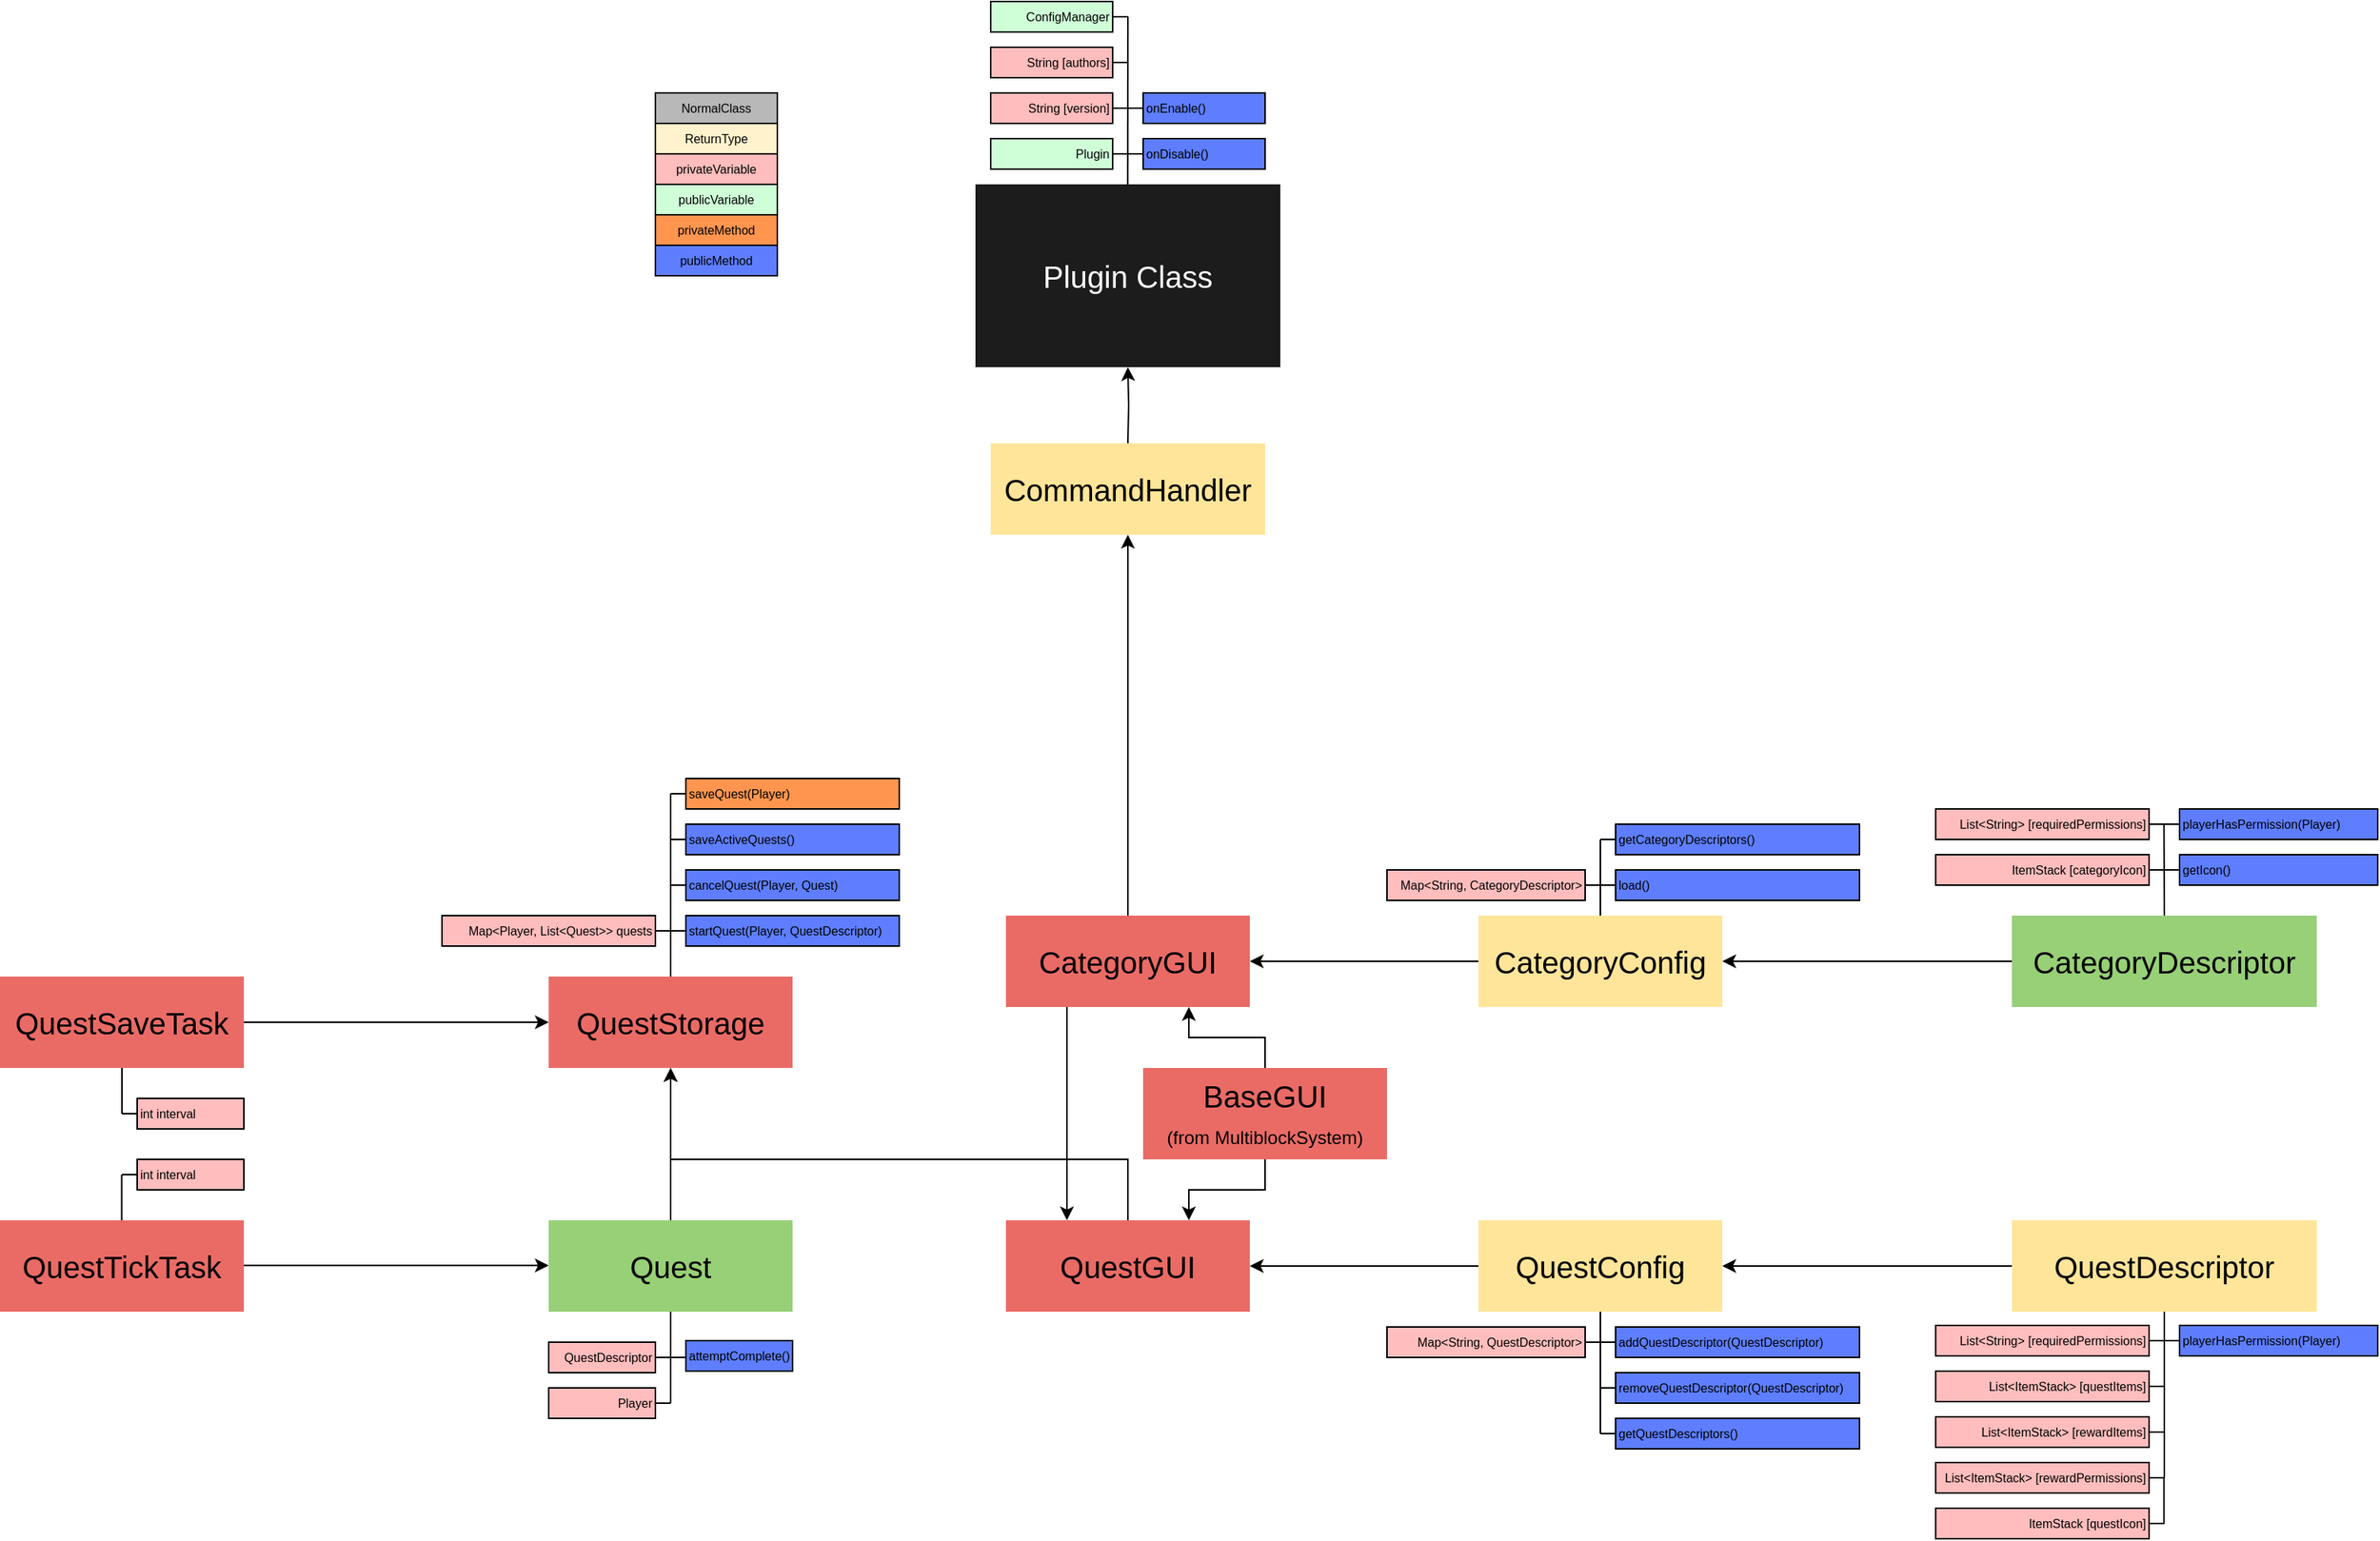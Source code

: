 <mxfile version="14.6.13" type="device"><diagram id="VijOIw6WYpqBYDvc5hV_" name="Page-1"><mxGraphModel dx="1447" dy="850" grid="1" gridSize="10" guides="1" tooltips="1" connect="1" arrows="1" fold="1" page="1" pageScale="1" pageWidth="827" pageHeight="1169" math="0" shadow="0"><root><mxCell id="0"/><mxCell id="1" parent="0"/><mxCell id="YYWZeAZ4PpJarm7z4GK_-1" value="String [version]" style="rounded=0;whiteSpace=wrap;html=1;fontSize=8;align=right;fillColor=#FFBDBD;" parent="1" vertex="1"><mxGeometry x="690" y="130" width="80" height="20" as="geometry"/></mxCell><mxCell id="YYWZeAZ4PpJarm7z4GK_-2" value="Plugin Class" style="rounded=0;whiteSpace=wrap;html=1;fillColor=#1C1C1C;fontColor=#FFFFFF;strokeColor=none;fontSize=20;" parent="1" vertex="1"><mxGeometry x="680" y="190" width="200" height="120" as="geometry"/></mxCell><mxCell id="YYWZeAZ4PpJarm7z4GK_-3" value="String [authors]" style="rounded=0;whiteSpace=wrap;html=1;fillColor=#FFBDBD;fontSize=8;align=right;" parent="1" vertex="1"><mxGeometry x="690" y="100" width="80" height="20" as="geometry"/></mxCell><mxCell id="YYWZeAZ4PpJarm7z4GK_-4" value="Plugin" style="rounded=0;whiteSpace=wrap;html=1;fontSize=8;align=right;fillColor=#CFFFD7;" parent="1" vertex="1"><mxGeometry x="690" y="160" width="80" height="20" as="geometry"/></mxCell><mxCell id="YYWZeAZ4PpJarm7z4GK_-6" value="onEnable()" style="rounded=0;whiteSpace=wrap;html=1;fillColor=#5E7EFF;fontSize=8;align=left;" parent="1" vertex="1"><mxGeometry x="790" y="130" width="80" height="20" as="geometry"/></mxCell><mxCell id="YYWZeAZ4PpJarm7z4GK_-10" value="" style="endArrow=none;html=1;fontSize=8;" parent="1" edge="1"><mxGeometry width="50" height="50" relative="1" as="geometry"><mxPoint x="779.88" y="190" as="sourcePoint"/><mxPoint x="780" y="80" as="targetPoint"/></mxGeometry></mxCell><mxCell id="YYWZeAZ4PpJarm7z4GK_-13" value="" style="endArrow=none;html=1;entryX=1;entryY=0.5;entryDx=0;entryDy=0;fontSize=8;" parent="1" target="YYWZeAZ4PpJarm7z4GK_-3" edge="1"><mxGeometry width="50" height="50" relative="1" as="geometry"><mxPoint x="780" y="110" as="sourcePoint"/><mxPoint x="800" y="110" as="targetPoint"/></mxGeometry></mxCell><mxCell id="YYWZeAZ4PpJarm7z4GK_-14" value="" style="endArrow=none;html=1;entryX=1;entryY=0.5;entryDx=0;entryDy=0;fontSize=8;" parent="1" target="YYWZeAZ4PpJarm7z4GK_-1" edge="1"><mxGeometry width="50" height="50" relative="1" as="geometry"><mxPoint x="780" y="140" as="sourcePoint"/><mxPoint x="780" y="120" as="targetPoint"/></mxGeometry></mxCell><mxCell id="YYWZeAZ4PpJarm7z4GK_-15" value="" style="endArrow=none;html=1;entryX=1;entryY=0.5;entryDx=0;entryDy=0;fontSize=8;" parent="1" target="YYWZeAZ4PpJarm7z4GK_-4" edge="1"><mxGeometry width="50" height="50" relative="1" as="geometry"><mxPoint x="780" y="170" as="sourcePoint"/><mxPoint x="780" y="150" as="targetPoint"/></mxGeometry></mxCell><mxCell id="YYWZeAZ4PpJarm7z4GK_-16" value="" style="endArrow=none;html=1;exitX=0;exitY=0.5;exitDx=0;exitDy=0;fontSize=8;" parent="1" source="YYWZeAZ4PpJarm7z4GK_-6" edge="1"><mxGeometry width="50" height="50" relative="1" as="geometry"><mxPoint x="780" y="200" as="sourcePoint"/><mxPoint x="780" y="140" as="targetPoint"/></mxGeometry></mxCell><mxCell id="hfpapJQ2Krfo69uIESUC-24" style="edgeStyle=orthogonalEdgeStyle;rounded=0;orthogonalLoop=1;jettySize=auto;html=1;" parent="1" source="YYWZeAZ4PpJarm7z4GK_-17" target="pyNLae7r0ogmsd8YFY4e-1" edge="1"><mxGeometry relative="1" as="geometry"/></mxCell><mxCell id="YYWZeAZ4PpJarm7z4GK_-17" value="QuestConfig" style="rounded=0;whiteSpace=wrap;html=1;strokeColor=none;fontSize=20;fillColor=#FFE599;" parent="1" vertex="1"><mxGeometry x="1010" y="870" width="160" height="60" as="geometry"/></mxCell><mxCell id="YYWZeAZ4PpJarm7z4GK_-20" value="onDisable()" style="rounded=0;whiteSpace=wrap;html=1;fillColor=#5E7EFF;fontSize=8;align=left;" parent="1" vertex="1"><mxGeometry x="790" y="160" width="80" height="20" as="geometry"/></mxCell><mxCell id="YYWZeAZ4PpJarm7z4GK_-21" value="" style="endArrow=none;html=1;exitX=0;exitY=0.5;exitDx=0;exitDy=0;fontSize=8;" parent="1" source="YYWZeAZ4PpJarm7z4GK_-20" edge="1"><mxGeometry width="50" height="50" relative="1" as="geometry"><mxPoint x="800" y="120" as="sourcePoint"/><mxPoint x="780" y="170" as="targetPoint"/></mxGeometry></mxCell><mxCell id="YYWZeAZ4PpJarm7z4GK_-29" value="Map&amp;lt;String, QuestDescriptor&amp;gt;" style="rounded=0;whiteSpace=wrap;html=1;fontSize=8;align=right;fillColor=#FFBDBD;" parent="1" vertex="1"><mxGeometry x="950" y="940" width="130" height="20" as="geometry"/></mxCell><mxCell id="YYWZeAZ4PpJarm7z4GK_-38" value="privateVariable" style="rounded=0;whiteSpace=wrap;html=1;fillColor=#FFBDBD;fontSize=8;" parent="1" vertex="1"><mxGeometry x="470" y="170" width="80" height="20" as="geometry"/></mxCell><mxCell id="YYWZeAZ4PpJarm7z4GK_-39" value="publicVariable" style="rounded=0;whiteSpace=wrap;html=1;fillColor=#CFFFD7;fontSize=8;" parent="1" vertex="1"><mxGeometry x="470" y="190" width="80" height="20" as="geometry"/></mxCell><mxCell id="YYWZeAZ4PpJarm7z4GK_-40" value="privateMethod" style="rounded=0;whiteSpace=wrap;html=1;fontSize=8;fillColor=#FF954F;" parent="1" vertex="1"><mxGeometry x="470" y="210" width="80" height="20" as="geometry"/></mxCell><mxCell id="YYWZeAZ4PpJarm7z4GK_-41" value="ReturnType" style="rounded=0;whiteSpace=wrap;html=1;fontSize=8;fillColor=#FFF2CC;" parent="1" vertex="1"><mxGeometry x="470" y="150" width="80" height="20" as="geometry"/></mxCell><mxCell id="YYWZeAZ4PpJarm7z4GK_-123" style="edgeStyle=orthogonalEdgeStyle;rounded=0;orthogonalLoop=1;jettySize=auto;html=1;entryX=1;entryY=0.5;entryDx=0;entryDy=0;fontSize=20;fontColor=#5E7EFF;" parent="1" source="YYWZeAZ4PpJarm7z4GK_-45" target="YYWZeAZ4PpJarm7z4GK_-17" edge="1"><mxGeometry relative="1" as="geometry"/></mxCell><mxCell id="YYWZeAZ4PpJarm7z4GK_-45" value="QuestDescriptor" style="rounded=0;whiteSpace=wrap;html=1;strokeColor=none;fontSize=20;fillColor=#FFE599;" parent="1" vertex="1"><mxGeometry x="1360" y="870" width="200" height="60" as="geometry"/></mxCell><mxCell id="YYWZeAZ4PpJarm7z4GK_-63" value="ConfigManager" style="rounded=0;whiteSpace=wrap;html=1;fillColor=#CFFFD7;fontSize=8;align=right;" parent="1" vertex="1"><mxGeometry x="690" y="70" width="80" height="20" as="geometry"/></mxCell><mxCell id="YYWZeAZ4PpJarm7z4GK_-65" value="" style="endArrow=none;html=1;entryX=1;entryY=0.5;entryDx=0;entryDy=0;fontSize=8;" parent="1" target="YYWZeAZ4PpJarm7z4GK_-63" edge="1"><mxGeometry width="50" height="50" relative="1" as="geometry"><mxPoint x="780" y="80" as="sourcePoint"/><mxPoint x="780" y="120" as="targetPoint"/></mxGeometry></mxCell><mxCell id="YYWZeAZ4PpJarm7z4GK_-66" value="List&amp;lt;ItemStack&amp;gt; [questItems]" style="rounded=0;whiteSpace=wrap;html=1;fontSize=8;fillColor=#FFBDBD;align=right;" parent="1" vertex="1"><mxGeometry x="1310" y="969" width="140" height="20" as="geometry"/></mxCell><mxCell id="YYWZeAZ4PpJarm7z4GK_-67" value="" style="endArrow=none;html=1;fontSize=8;entryX=0.5;entryY=1;entryDx=0;entryDy=0;" parent="1" target="YYWZeAZ4PpJarm7z4GK_-45" edge="1"><mxGeometry width="50" height="50" relative="1" as="geometry"><mxPoint x="1460" y="1009" as="sourcePoint"/><mxPoint x="1470" y="1000" as="targetPoint"/></mxGeometry></mxCell><mxCell id="YYWZeAZ4PpJarm7z4GK_-68" value="" style="endArrow=none;html=1;entryX=1;entryY=0.5;entryDx=0;entryDy=0;fontSize=8;align=right;" parent="1" edge="1"><mxGeometry width="50" height="50" relative="1" as="geometry"><mxPoint x="1460" y="979" as="sourcePoint"/><mxPoint x="1450" y="979" as="targetPoint"/></mxGeometry></mxCell><mxCell id="YYWZeAZ4PpJarm7z4GK_-69" value="" style="endArrow=none;html=1;entryX=1;entryY=0.5;entryDx=0;entryDy=0;fontSize=8;align=right;" parent="1" edge="1"><mxGeometry width="50" height="50" relative="1" as="geometry"><mxPoint x="1460" y="1009" as="sourcePoint"/><mxPoint x="1450" y="1009" as="targetPoint"/></mxGeometry></mxCell><mxCell id="YYWZeAZ4PpJarm7z4GK_-71" value="" style="endArrow=none;html=1;fontSize=8;align=right;" parent="1" edge="1"><mxGeometry width="50" height="50" relative="1" as="geometry"><mxPoint x="1460" y="1069" as="sourcePoint"/><mxPoint x="1450" y="1069" as="targetPoint"/></mxGeometry></mxCell><mxCell id="YYWZeAZ4PpJarm7z4GK_-72" value="ItemStack [questIcon]" style="rounded=0;whiteSpace=wrap;html=1;fontSize=8;fillColor=#FFBDBD;align=right;" parent="1" vertex="1"><mxGeometry x="1310" y="1059" width="140" height="20" as="geometry"/></mxCell><mxCell id="YYWZeAZ4PpJarm7z4GK_-74" value="List&amp;lt;ItemStack&amp;gt; [rewardItems]" style="rounded=0;whiteSpace=wrap;html=1;fontSize=8;fillColor=#FFBDBD;align=right;" parent="1" vertex="1"><mxGeometry x="1310" y="999" width="140" height="20" as="geometry"/></mxCell><mxCell id="YYWZeAZ4PpJarm7z4GK_-75" value="" style="endArrow=none;html=1;fontSize=8;align=right;" parent="1" edge="1"><mxGeometry width="50" height="50" relative="1" as="geometry"><mxPoint x="1460" y="1039" as="sourcePoint"/><mxPoint x="1460" y="1009" as="targetPoint"/></mxGeometry></mxCell><mxCell id="YYWZeAZ4PpJarm7z4GK_-89" value="List&amp;lt;String&amp;gt; [requiredPermissions]" style="rounded=0;whiteSpace=wrap;html=1;fontSize=8;fillColor=#FFBDBD;align=right;" parent="1" vertex="1"><mxGeometry x="1310" y="939" width="140" height="20" as="geometry"/></mxCell><mxCell id="YYWZeAZ4PpJarm7z4GK_-90" value="" style="endArrow=none;html=1;entryX=1;entryY=0.5;entryDx=0;entryDy=0;fontSize=8;align=right;" parent="1" target="YYWZeAZ4PpJarm7z4GK_-89" edge="1"><mxGeometry width="50" height="50" relative="1" as="geometry"><mxPoint x="1460" y="949" as="sourcePoint"/><mxPoint x="1470.12" y="942.24" as="targetPoint"/></mxGeometry></mxCell><mxCell id="YYWZeAZ4PpJarm7z4GK_-91" value="List&amp;lt;ItemStack&amp;gt; [rewardPermissions]" style="rounded=0;whiteSpace=wrap;html=1;fontSize=8;fillColor=#FFBDBD;align=right;" parent="1" vertex="1"><mxGeometry x="1310" y="1029" width="140" height="20" as="geometry"/></mxCell><mxCell id="YYWZeAZ4PpJarm7z4GK_-92" value="" style="endArrow=none;html=1;fontSize=8;align=right;" parent="1" edge="1"><mxGeometry width="50" height="50" relative="1" as="geometry"><mxPoint x="1459.76" y="1069" as="sourcePoint"/><mxPoint x="1459.76" y="1039" as="targetPoint"/></mxGeometry></mxCell><mxCell id="YYWZeAZ4PpJarm7z4GK_-93" value="" style="endArrow=none;html=1;fontSize=8;entryX=1;entryY=0.5;entryDx=0;entryDy=0;align=right;" parent="1" target="YYWZeAZ4PpJarm7z4GK_-91" edge="1"><mxGeometry width="50" height="50" relative="1" as="geometry"><mxPoint x="1460" y="1039" as="sourcePoint"/><mxPoint x="1460" y="1079" as="targetPoint"/></mxGeometry></mxCell><mxCell id="pyNLae7r0ogmsd8YFY4e-10" style="edgeStyle=orthogonalEdgeStyle;rounded=0;orthogonalLoop=1;jettySize=auto;html=1;" parent="1" source="pyNLae7r0ogmsd8YFY4e-1" target="pyNLae7r0ogmsd8YFY4e-9" edge="1"><mxGeometry relative="1" as="geometry"><Array as="points"><mxPoint x="780" y="830"/><mxPoint x="480" y="830"/></Array></mxGeometry></mxCell><mxCell id="pyNLae7r0ogmsd8YFY4e-1" value="QuestGUI" style="rounded=0;whiteSpace=wrap;html=1;strokeColor=none;fontSize=20;fillColor=#EA6B66;" parent="1" vertex="1"><mxGeometry x="700" y="870" width="160" height="60" as="geometry"/></mxCell><mxCell id="pyNLae7r0ogmsd8YFY4e-21" style="edgeStyle=orthogonalEdgeStyle;rounded=0;orthogonalLoop=1;jettySize=auto;html=1;" parent="1" source="pyNLae7r0ogmsd8YFY4e-7" target="pyNLae7r0ogmsd8YFY4e-9" edge="1"><mxGeometry relative="1" as="geometry"/></mxCell><mxCell id="pyNLae7r0ogmsd8YFY4e-7" value="Quest" style="rounded=0;whiteSpace=wrap;html=1;strokeColor=none;fontSize=20;fillColor=#97D077;" parent="1" vertex="1"><mxGeometry x="400" y="870" width="160" height="60" as="geometry"/></mxCell><mxCell id="pyNLae7r0ogmsd8YFY4e-9" value="QuestStorage" style="rounded=0;whiteSpace=wrap;html=1;strokeColor=none;fontSize=20;fillColor=#EA6B66;" parent="1" vertex="1"><mxGeometry x="400" y="710" width="160" height="60" as="geometry"/></mxCell><mxCell id="pyNLae7r0ogmsd8YFY4e-11" value="NormalClass" style="rounded=0;whiteSpace=wrap;html=1;fontSize=8;fillColor=#B8B8B8;" parent="1" vertex="1"><mxGeometry x="470" y="130" width="80" height="20" as="geometry"/></mxCell><mxCell id="pyNLae7r0ogmsd8YFY4e-13" value="" style="endArrow=none;html=1;fontSize=8;exitX=0.5;exitY=1;exitDx=0;exitDy=0;" parent="1" source="YYWZeAZ4PpJarm7z4GK_-17" edge="1"><mxGeometry width="50" height="50" relative="1" as="geometry"><mxPoint x="1080" y="960" as="sourcePoint"/><mxPoint x="1090" y="1010" as="targetPoint"/></mxGeometry></mxCell><mxCell id="pyNLae7r0ogmsd8YFY4e-23" value="QuestDescriptor" style="rounded=0;whiteSpace=wrap;html=1;fontSize=8;fillColor=#FFBDBD;align=right;" parent="1" vertex="1"><mxGeometry x="400" y="950" width="70" height="20" as="geometry"/></mxCell><mxCell id="pyNLae7r0ogmsd8YFY4e-24" value="" style="endArrow=none;html=1;fontSize=8;" parent="1" edge="1"><mxGeometry width="50" height="50" relative="1" as="geometry"><mxPoint x="480" y="990" as="sourcePoint"/><mxPoint x="480" y="930" as="targetPoint"/></mxGeometry></mxCell><mxCell id="pyNLae7r0ogmsd8YFY4e-25" value="" style="endArrow=none;html=1;entryX=1;entryY=0.5;entryDx=0;entryDy=0;fontSize=8;" parent="1" edge="1"><mxGeometry width="50" height="50" relative="1" as="geometry"><mxPoint x="480" y="960" as="sourcePoint"/><mxPoint x="470" y="960" as="targetPoint"/></mxGeometry></mxCell><mxCell id="pyNLae7r0ogmsd8YFY4e-26" value="" style="endArrow=none;html=1;entryX=1;entryY=0.5;entryDx=0;entryDy=0;fontSize=8;" parent="1" edge="1"><mxGeometry width="50" height="50" relative="1" as="geometry"><mxPoint x="480" y="990" as="sourcePoint"/><mxPoint x="470" y="990" as="targetPoint"/></mxGeometry></mxCell><mxCell id="pyNLae7r0ogmsd8YFY4e-31" value="Player" style="rounded=0;whiteSpace=wrap;html=1;fontSize=8;fillColor=#FFBDBD;align=right;" parent="1" vertex="1"><mxGeometry x="400" y="980" width="70" height="20" as="geometry"/></mxCell><mxCell id="pyNLae7r0ogmsd8YFY4e-32" value="" style="endArrow=none;html=1;fontSize=8;" parent="1" edge="1"><mxGeometry width="50" height="50" relative="1" as="geometry"><mxPoint x="480" y="960" as="sourcePoint"/><mxPoint x="490" y="960" as="targetPoint"/></mxGeometry></mxCell><mxCell id="pyNLae7r0ogmsd8YFY4e-35" value="attemptComplete()" style="rounded=0;whiteSpace=wrap;html=1;fillColor=#5E7EFF;fontSize=8;align=left;" parent="1" vertex="1"><mxGeometry x="490" y="949" width="70" height="20" as="geometry"/></mxCell><mxCell id="pyNLae7r0ogmsd8YFY4e-38" value="playerHasPermission(Player)" style="rounded=0;whiteSpace=wrap;html=1;fillColor=#5E7EFF;fontSize=8;align=left;" parent="1" vertex="1"><mxGeometry x="1470" y="939" width="130" height="20" as="geometry"/></mxCell><mxCell id="pyNLae7r0ogmsd8YFY4e-39" value="" style="endArrow=none;html=1;fontSize=8;exitX=0;exitY=0.5;exitDx=0;exitDy=0;" parent="1" source="pyNLae7r0ogmsd8YFY4e-38" edge="1"><mxGeometry width="50" height="50" relative="1" as="geometry"><mxPoint x="1470" y="959" as="sourcePoint"/><mxPoint x="1460" y="949" as="targetPoint"/></mxGeometry></mxCell><mxCell id="pyNLae7r0ogmsd8YFY4e-40" value="Map&amp;lt;Player, List&amp;lt;Quest&amp;gt;&amp;gt; quests" style="rounded=0;whiteSpace=wrap;html=1;fontSize=8;fillColor=#FFBDBD;align=right;" parent="1" vertex="1"><mxGeometry x="330" y="670" width="140" height="20" as="geometry"/></mxCell><mxCell id="pyNLae7r0ogmsd8YFY4e-42" value="" style="endArrow=none;html=1;fontSize=8;" parent="1" edge="1"><mxGeometry width="50" height="50" relative="1" as="geometry"><mxPoint x="480" y="590" as="sourcePoint"/><mxPoint x="480" y="710" as="targetPoint"/></mxGeometry></mxCell><mxCell id="pyNLae7r0ogmsd8YFY4e-44" value="" style="endArrow=none;html=1;fontSize=8;entryX=1;entryY=0.5;entryDx=0;entryDy=0;" parent="1" target="pyNLae7r0ogmsd8YFY4e-40" edge="1"><mxGeometry width="50" height="50" relative="1" as="geometry"><mxPoint x="480" y="680" as="sourcePoint"/><mxPoint x="490" y="720" as="targetPoint"/></mxGeometry></mxCell><mxCell id="pyNLae7r0ogmsd8YFY4e-45" value="startQuest(Player, QuestDescriptor)" style="rounded=0;whiteSpace=wrap;html=1;fillColor=#5E7EFF;fontSize=8;align=left;" parent="1" vertex="1"><mxGeometry x="490" y="670" width="140" height="20" as="geometry"/></mxCell><mxCell id="pyNLae7r0ogmsd8YFY4e-46" value="" style="endArrow=none;html=1;fontSize=8;exitX=0;exitY=0.5;exitDx=0;exitDy=0;" parent="1" source="pyNLae7r0ogmsd8YFY4e-45" edge="1"><mxGeometry width="50" height="50" relative="1" as="geometry"><mxPoint x="490" y="690" as="sourcePoint"/><mxPoint x="480" y="680" as="targetPoint"/></mxGeometry></mxCell><mxCell id="pyNLae7r0ogmsd8YFY4e-48" value="cancelQuest(Player, Quest)" style="rounded=0;whiteSpace=wrap;html=1;fillColor=#5E7EFF;fontSize=8;align=left;" parent="1" vertex="1"><mxGeometry x="490" y="640" width="140" height="20" as="geometry"/></mxCell><mxCell id="pyNLae7r0ogmsd8YFY4e-49" value="" style="endArrow=none;html=1;fontSize=8;entryX=0;entryY=0.5;entryDx=0;entryDy=0;" parent="1" target="pyNLae7r0ogmsd8YFY4e-48" edge="1"><mxGeometry width="50" height="50" relative="1" as="geometry"><mxPoint x="480" y="650" as="sourcePoint"/><mxPoint x="490" y="690" as="targetPoint"/></mxGeometry></mxCell><mxCell id="pyNLae7r0ogmsd8YFY4e-50" value="" style="endArrow=none;html=1;fontSize=8;entryX=1;entryY=0.5;entryDx=0;entryDy=0;" parent="1" target="YYWZeAZ4PpJarm7z4GK_-29" edge="1"><mxGeometry width="50" height="50" relative="1" as="geometry"><mxPoint x="1100" y="950" as="sourcePoint"/><mxPoint x="1100" y="960" as="targetPoint"/></mxGeometry></mxCell><mxCell id="pyNLae7r0ogmsd8YFY4e-52" value="addQuestDescriptor(QuestDescriptor)" style="rounded=0;whiteSpace=wrap;html=1;fillColor=#5E7EFF;fontSize=8;align=left;" parent="1" vertex="1"><mxGeometry x="1100" y="940" width="160" height="20" as="geometry"/></mxCell><mxCell id="pyNLae7r0ogmsd8YFY4e-53" value="removeQuestDescriptor(QuestDescriptor)" style="rounded=0;whiteSpace=wrap;html=1;fillColor=#5E7EFF;fontSize=8;align=left;" parent="1" vertex="1"><mxGeometry x="1100" y="970" width="160" height="20" as="geometry"/></mxCell><mxCell id="pyNLae7r0ogmsd8YFY4e-54" value="" style="endArrow=none;html=1;fontSize=8;entryX=0;entryY=0.5;entryDx=0;entryDy=0;" parent="1" target="pyNLae7r0ogmsd8YFY4e-53" edge="1"><mxGeometry width="50" height="50" relative="1" as="geometry"><mxPoint x="1090" y="980" as="sourcePoint"/><mxPoint x="1090" y="960" as="targetPoint"/></mxGeometry></mxCell><mxCell id="hfpapJQ2Krfo69uIESUC-17" style="edgeStyle=orthogonalEdgeStyle;rounded=0;orthogonalLoop=1;jettySize=auto;html=1;entryX=0.75;entryY=0;entryDx=0;entryDy=0;" parent="1" source="hfpapJQ2Krfo69uIESUC-1" target="pyNLae7r0ogmsd8YFY4e-1" edge="1"><mxGeometry relative="1" as="geometry"/></mxCell><mxCell id="hfpapJQ2Krfo69uIESUC-18" style="edgeStyle=orthogonalEdgeStyle;rounded=0;orthogonalLoop=1;jettySize=auto;html=1;entryX=0.75;entryY=1;entryDx=0;entryDy=0;" parent="1" source="hfpapJQ2Krfo69uIESUC-1" target="hfpapJQ2Krfo69uIESUC-14" edge="1"><mxGeometry relative="1" as="geometry"/></mxCell><mxCell id="hfpapJQ2Krfo69uIESUC-1" value="BaseGUI&lt;br&gt;&lt;font style=&quot;font-size: 12px&quot;&gt;(from MultiblockSystem)&lt;/font&gt;" style="rounded=0;whiteSpace=wrap;html=1;strokeColor=none;fontSize=20;fillColor=#EA6B66;" parent="1" vertex="1"><mxGeometry x="790" y="770" width="160" height="60" as="geometry"/></mxCell><mxCell id="hfpapJQ2Krfo69uIESUC-3" value="saveActiveQuests()" style="rounded=0;whiteSpace=wrap;html=1;fillColor=#5E7EFF;fontSize=8;align=left;" parent="1" vertex="1"><mxGeometry x="490" y="610" width="140" height="20" as="geometry"/></mxCell><mxCell id="hfpapJQ2Krfo69uIESUC-4" value="saveQuest(Player)" style="rounded=0;whiteSpace=wrap;html=1;fontSize=8;align=left;fillColor=#FF954F;" parent="1" vertex="1"><mxGeometry x="490" y="580" width="140" height="20" as="geometry"/></mxCell><mxCell id="hfpapJQ2Krfo69uIESUC-5" value="" style="endArrow=none;html=1;fontSize=8;exitX=0;exitY=0.5;exitDx=0;exitDy=0;" parent="1" source="hfpapJQ2Krfo69uIESUC-3" edge="1"><mxGeometry width="50" height="50" relative="1" as="geometry"><mxPoint x="490" y="660" as="sourcePoint"/><mxPoint x="480" y="620" as="targetPoint"/></mxGeometry></mxCell><mxCell id="hfpapJQ2Krfo69uIESUC-6" value="" style="endArrow=none;html=1;fontSize=8;entryX=0;entryY=0.5;entryDx=0;entryDy=0;" parent="1" target="hfpapJQ2Krfo69uIESUC-4" edge="1"><mxGeometry width="50" height="50" relative="1" as="geometry"><mxPoint x="480" y="590" as="sourcePoint"/><mxPoint x="490" y="630" as="targetPoint"/></mxGeometry></mxCell><mxCell id="hfpapJQ2Krfo69uIESUC-7" value="publicMethod" style="rounded=0;whiteSpace=wrap;html=1;fontSize=8;fillColor=#5E7EFF;" parent="1" vertex="1"><mxGeometry x="470" y="230" width="80" height="20" as="geometry"/></mxCell><mxCell id="hfpapJQ2Krfo69uIESUC-10" style="edgeStyle=orthogonalEdgeStyle;rounded=0;orthogonalLoop=1;jettySize=auto;html=1;entryX=0;entryY=0.5;entryDx=0;entryDy=0;" parent="1" source="hfpapJQ2Krfo69uIESUC-9" target="pyNLae7r0ogmsd8YFY4e-9" edge="1"><mxGeometry relative="1" as="geometry"/></mxCell><mxCell id="hfpapJQ2Krfo69uIESUC-9" value="QuestSaveTask" style="rounded=0;whiteSpace=wrap;html=1;strokeColor=none;fontSize=20;fillColor=#EA6B66;" parent="1" vertex="1"><mxGeometry x="40" y="710" width="160" height="60" as="geometry"/></mxCell><mxCell id="hfpapJQ2Krfo69uIESUC-11" value="int interval" style="rounded=0;whiteSpace=wrap;html=1;fontSize=8;fillColor=#FFBDBD;align=left;" parent="1" vertex="1"><mxGeometry x="130" y="790" width="70" height="20" as="geometry"/></mxCell><mxCell id="hfpapJQ2Krfo69uIESUC-12" value="" style="endArrow=none;html=1;fontSize=8;" parent="1" edge="1"><mxGeometry width="50" height="50" relative="1" as="geometry"><mxPoint x="120" y="770" as="sourcePoint"/><mxPoint x="120" y="800" as="targetPoint"/></mxGeometry></mxCell><mxCell id="hfpapJQ2Krfo69uIESUC-13" value="" style="endArrow=none;html=1;fontSize=8;exitX=0;exitY=0.5;exitDx=0;exitDy=0;" parent="1" edge="1"><mxGeometry width="50" height="50" relative="1" as="geometry"><mxPoint x="130" y="800" as="sourcePoint"/><mxPoint x="120" y="800" as="targetPoint"/></mxGeometry></mxCell><mxCell id="hfpapJQ2Krfo69uIESUC-22" style="edgeStyle=orthogonalEdgeStyle;rounded=0;orthogonalLoop=1;jettySize=auto;html=1;entryX=0.25;entryY=0;entryDx=0;entryDy=0;" parent="1" source="hfpapJQ2Krfo69uIESUC-14" target="pyNLae7r0ogmsd8YFY4e-1" edge="1"><mxGeometry relative="1" as="geometry"><Array as="points"><mxPoint x="740" y="760"/><mxPoint x="740" y="760"/></Array></mxGeometry></mxCell><mxCell id="hfpapJQ2Krfo69uIESUC-68" style="edgeStyle=orthogonalEdgeStyle;rounded=0;orthogonalLoop=1;jettySize=auto;html=1;entryX=0.5;entryY=1;entryDx=0;entryDy=0;" parent="1" source="hfpapJQ2Krfo69uIESUC-14" target="hfpapJQ2Krfo69uIESUC-70" edge="1"><mxGeometry relative="1" as="geometry"><mxPoint x="780" y="570.0" as="targetPoint"/></mxGeometry></mxCell><mxCell id="hfpapJQ2Krfo69uIESUC-14" value="CategoryGUI" style="rounded=0;whiteSpace=wrap;html=1;strokeColor=none;fontSize=20;fillColor=#EA6B66;" parent="1" vertex="1"><mxGeometry x="700" y="670" width="160" height="60" as="geometry"/></mxCell><mxCell id="hfpapJQ2Krfo69uIESUC-20" value="getQuestDescriptors()" style="rounded=0;whiteSpace=wrap;html=1;fillColor=#5E7EFF;fontSize=8;align=left;" parent="1" vertex="1"><mxGeometry x="1100" y="1000" width="160" height="20" as="geometry"/></mxCell><mxCell id="hfpapJQ2Krfo69uIESUC-21" value="" style="endArrow=none;html=1;fontSize=8;exitX=0;exitY=0.5;exitDx=0;exitDy=0;" parent="1" source="hfpapJQ2Krfo69uIESUC-20" edge="1"><mxGeometry width="50" height="50" relative="1" as="geometry"><mxPoint x="1100" y="990" as="sourcePoint"/><mxPoint x="1090" y="1010" as="targetPoint"/></mxGeometry></mxCell><mxCell id="hfpapJQ2Krfo69uIESUC-25" style="edgeStyle=orthogonalEdgeStyle;rounded=0;orthogonalLoop=1;jettySize=auto;html=1;" parent="1" source="hfpapJQ2Krfo69uIESUC-26" edge="1"><mxGeometry relative="1" as="geometry"><mxPoint x="860.0" y="700" as="targetPoint"/></mxGeometry></mxCell><mxCell id="hfpapJQ2Krfo69uIESUC-26" value="CategoryConfig" style="rounded=0;whiteSpace=wrap;html=1;strokeColor=none;fontSize=20;fillColor=#FFE599;" parent="1" vertex="1"><mxGeometry x="1010" y="670" width="160" height="60" as="geometry"/></mxCell><mxCell id="hfpapJQ2Krfo69uIESUC-27" style="edgeStyle=orthogonalEdgeStyle;rounded=0;orthogonalLoop=1;jettySize=auto;html=1;entryX=1;entryY=0.5;entryDx=0;entryDy=0;fontSize=20;fontColor=#5E7EFF;" parent="1" source="hfpapJQ2Krfo69uIESUC-28" target="hfpapJQ2Krfo69uIESUC-26" edge="1"><mxGeometry relative="1" as="geometry"/></mxCell><mxCell id="hfpapJQ2Krfo69uIESUC-28" value="CategoryDescriptor" style="rounded=0;whiteSpace=wrap;html=1;strokeColor=none;fontSize=20;fillColor=#97D077;" parent="1" vertex="1"><mxGeometry x="1360" y="670" width="200" height="60" as="geometry"/></mxCell><mxCell id="hfpapJQ2Krfo69uIESUC-37" value="Map&amp;lt;String, CategoryDescriptor&amp;gt;" style="rounded=0;whiteSpace=wrap;html=1;fontSize=8;align=right;fillColor=#FFBDBD;" parent="1" vertex="1"><mxGeometry x="950" y="640" width="130" height="20" as="geometry"/></mxCell><mxCell id="hfpapJQ2Krfo69uIESUC-38" value="" style="endArrow=none;html=1;fontSize=8;" parent="1" edge="1"><mxGeometry width="50" height="50" relative="1" as="geometry"><mxPoint x="1090" y="620" as="sourcePoint"/><mxPoint x="1090" y="670" as="targetPoint"/></mxGeometry></mxCell><mxCell id="hfpapJQ2Krfo69uIESUC-39" value="" style="endArrow=none;html=1;fontSize=8;entryX=1;entryY=0.5;entryDx=0;entryDy=0;exitX=0;exitY=0.5;exitDx=0;exitDy=0;" parent="1" source="hfpapJQ2Krfo69uIESUC-40" target="hfpapJQ2Krfo69uIESUC-37" edge="1"><mxGeometry width="50" height="50" relative="1" as="geometry"><mxPoint x="1100" y="590" as="sourcePoint"/><mxPoint x="1100" y="600" as="targetPoint"/></mxGeometry></mxCell><mxCell id="hfpapJQ2Krfo69uIESUC-40" value="load()" style="rounded=0;whiteSpace=wrap;html=1;fillColor=#5E7EFF;fontSize=8;align=left;" parent="1" vertex="1"><mxGeometry x="1100" y="640" width="160" height="20" as="geometry"/></mxCell><mxCell id="hfpapJQ2Krfo69uIESUC-42" value="" style="endArrow=none;html=1;fontSize=8;entryX=0;entryY=0.5;entryDx=0;entryDy=0;" parent="1" edge="1"><mxGeometry width="50" height="50" relative="1" as="geometry"><mxPoint x="1090" y="620" as="sourcePoint"/><mxPoint x="1100.0" y="620.0" as="targetPoint"/></mxGeometry></mxCell><mxCell id="hfpapJQ2Krfo69uIESUC-43" value="getCategoryDescriptors()" style="rounded=0;whiteSpace=wrap;html=1;fillColor=#5E7EFF;fontSize=8;align=left;" parent="1" vertex="1"><mxGeometry x="1100" y="610" width="160" height="20" as="geometry"/></mxCell><mxCell id="hfpapJQ2Krfo69uIESUC-50" value="" style="endArrow=none;html=1;fontSize=8;align=right;" parent="1" edge="1"><mxGeometry width="50" height="50" relative="1" as="geometry"><mxPoint x="1470" y="640" as="sourcePoint"/><mxPoint x="1450" y="640" as="targetPoint"/></mxGeometry></mxCell><mxCell id="hfpapJQ2Krfo69uIESUC-51" value="ItemStack [categoryIcon]" style="rounded=0;whiteSpace=wrap;html=1;fontSize=8;fillColor=#FFBDBD;align=right;" parent="1" vertex="1"><mxGeometry x="1310" y="630" width="140" height="20" as="geometry"/></mxCell><mxCell id="hfpapJQ2Krfo69uIESUC-54" value="List&amp;lt;String&amp;gt; [requiredPermissions]" style="rounded=0;whiteSpace=wrap;html=1;fontSize=8;fillColor=#FFBDBD;align=right;" parent="1" vertex="1"><mxGeometry x="1310" y="600" width="140" height="20" as="geometry"/></mxCell><mxCell id="hfpapJQ2Krfo69uIESUC-57" value="" style="endArrow=none;html=1;fontSize=8;align=right;" parent="1" edge="1"><mxGeometry width="50" height="50" relative="1" as="geometry"><mxPoint x="1460" y="670" as="sourcePoint"/><mxPoint x="1459.76" y="610" as="targetPoint"/></mxGeometry></mxCell><mxCell id="hfpapJQ2Krfo69uIESUC-58" value="" style="endArrow=none;html=1;fontSize=8;entryX=1;entryY=0.5;entryDx=0;entryDy=0;align=right;exitX=0;exitY=0.5;exitDx=0;exitDy=0;" parent="1" edge="1" source="hfpapJQ2Krfo69uIESUC-60"><mxGeometry width="50" height="50" relative="1" as="geometry"><mxPoint x="1460" y="610" as="sourcePoint"/><mxPoint x="1450" y="610" as="targetPoint"/></mxGeometry></mxCell><mxCell id="hfpapJQ2Krfo69uIESUC-60" value="playerHasPermission(Player)" style="rounded=0;whiteSpace=wrap;html=1;fillColor=#5E7EFF;fontSize=8;align=left;" parent="1" vertex="1"><mxGeometry x="1470" y="600" width="130" height="20" as="geometry"/></mxCell><mxCell id="hfpapJQ2Krfo69uIESUC-67" style="edgeStyle=orthogonalEdgeStyle;rounded=0;orthogonalLoop=1;jettySize=auto;html=1;entryX=0.5;entryY=1;entryDx=0;entryDy=0;" parent="1" target="YYWZeAZ4PpJarm7z4GK_-2" edge="1"><mxGeometry relative="1" as="geometry"><mxPoint x="780" y="360.0" as="sourcePoint"/></mxGeometry></mxCell><mxCell id="hfpapJQ2Krfo69uIESUC-70" value="CommandHandler" style="rounded=0;whiteSpace=wrap;html=1;strokeColor=none;fontSize=20;fillColor=#FFE599;" parent="1" vertex="1"><mxGeometry x="690" y="360" width="180" height="60" as="geometry"/></mxCell><mxCell id="K5fpOkVSpnyMQS693jT5-2" value="getIcon()" style="rounded=0;whiteSpace=wrap;html=1;fillColor=#5E7EFF;fontSize=8;align=left;" vertex="1" parent="1"><mxGeometry x="1470" y="630" width="130" height="20" as="geometry"/></mxCell><mxCell id="K5fpOkVSpnyMQS693jT5-3" value="QuestTickTask" style="rounded=0;whiteSpace=wrap;html=1;strokeColor=none;fontSize=20;fillColor=#EA6B66;" vertex="1" parent="1"><mxGeometry x="40" y="870" width="160" height="60" as="geometry"/></mxCell><mxCell id="K5fpOkVSpnyMQS693jT5-4" style="edgeStyle=orthogonalEdgeStyle;rounded=0;orthogonalLoop=1;jettySize=auto;html=1;entryX=0;entryY=0.5;entryDx=0;entryDy=0;" edge="1" parent="1"><mxGeometry relative="1" as="geometry"><mxPoint x="200" y="899.66" as="sourcePoint"/><mxPoint x="400" y="899.66" as="targetPoint"/></mxGeometry></mxCell><mxCell id="K5fpOkVSpnyMQS693jT5-5" value="int interval" style="rounded=0;whiteSpace=wrap;html=1;fontSize=8;fillColor=#FFBDBD;align=left;" vertex="1" parent="1"><mxGeometry x="130" y="830" width="70" height="20" as="geometry"/></mxCell><mxCell id="K5fpOkVSpnyMQS693jT5-6" value="" style="endArrow=none;html=1;fontSize=8;" edge="1" parent="1"><mxGeometry width="50" height="50" relative="1" as="geometry"><mxPoint x="119.83" y="840" as="sourcePoint"/><mxPoint x="119.83" y="870" as="targetPoint"/></mxGeometry></mxCell><mxCell id="K5fpOkVSpnyMQS693jT5-7" value="" style="endArrow=none;html=1;fontSize=8;exitX=0;exitY=0.5;exitDx=0;exitDy=0;" edge="1" parent="1" source="K5fpOkVSpnyMQS693jT5-5"><mxGeometry width="50" height="50" relative="1" as="geometry"><mxPoint x="140" y="810" as="sourcePoint"/><mxPoint x="120" y="840" as="targetPoint"/></mxGeometry></mxCell></root></mxGraphModel></diagram></mxfile>